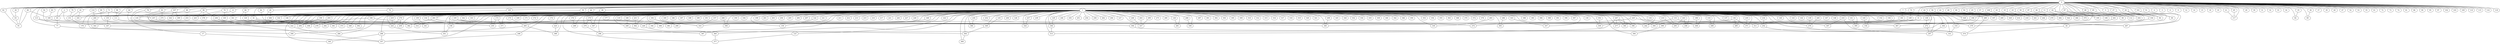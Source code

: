 
graph graphname {
    0 -- 1
0 -- 2
0 -- 3
0 -- 4
0 -- 5
0 -- 6
0 -- 7
0 -- 8
0 -- 9
0 -- 10
0 -- 11
0 -- 12
0 -- 13
0 -- 14
0 -- 15
0 -- 16
0 -- 17
0 -- 18
0 -- 19
0 -- 20
0 -- 21
0 -- 22
0 -- 23
0 -- 24
0 -- 25
0 -- 26
0 -- 27
0 -- 28
0 -- 29
0 -- 30
0 -- 31
0 -- 32
0 -- 33
0 -- 34
0 -- 35
0 -- 36
0 -- 37
0 -- 38
0 -- 39
0 -- 40
0 -- 41
0 -- 42
0 -- 43
0 -- 44
0 -- 45
0 -- 46
0 -- 47
0 -- 48
0 -- 49
0 -- 50
0 -- 51
0 -- 52
0 -- 53
0 -- 54
0 -- 55
0 -- 56
0 -- 57
0 -- 58
0 -- 59
0 -- 60
0 -- 61
0 -- 62
0 -- 63
0 -- 64
0 -- 65
0 -- 66
0 -- 67
0 -- 68
0 -- 69
0 -- 70
0 -- 71
0 -- 72
0 -- 73
0 -- 74
0 -- 75
0 -- 76
0 -- 77
0 -- 78
0 -- 79
0 -- 80
0 -- 81
0 -- 82
0 -- 83
0 -- 84
0 -- 85
0 -- 86
0 -- 87
0 -- 88
0 -- 89
0 -- 90
0 -- 91
0 -- 92
0 -- 93
0 -- 94
0 -- 95
0 -- 96
0 -- 97
0 -- 98
0 -- 99
0 -- 100
0 -- 101
0 -- 102
0 -- 103
0 -- 104
0 -- 105
0 -- 106
0 -- 107
0 -- 108
0 -- 109
0 -- 110
0 -- 111
0 -- 112
0 -- 113
0 -- 114
0 -- 115
0 -- 116
0 -- 117
0 -- 118
1 -- 119
1 -- 120
1 -- 121
1 -- 122
1 -- 123
1 -- 124
1 -- 125
1 -- 126
1 -- 127
1 -- 128
1 -- 129
1 -- 130
1 -- 131
1 -- 132
1 -- 133
1 -- 134
1 -- 135
1 -- 136
1 -- 137
1 -- 138
1 -- 139
1 -- 140
1 -- 141
1 -- 142
1 -- 143
1 -- 144
1 -- 145
1 -- 146
1 -- 147
1 -- 148
1 -- 149
1 -- 150
1 -- 151
1 -- 152
1 -- 153
1 -- 154
1 -- 155
1 -- 156
1 -- 157
1 -- 158
1 -- 159
1 -- 160
1 -- 161
1 -- 162
1 -- 163
1 -- 164
1 -- 165
1 -- 166
1 -- 167
1 -- 168
1 -- 169
1 -- 170
1 -- 171
1 -- 172
1 -- 173
1 -- 174
1 -- 175
1 -- 176
1 -- 177
1 -- 178
1 -- 179
1 -- 180
1 -- 181
1 -- 182
1 -- 183
1 -- 184
1 -- 185
1 -- 186
1 -- 187
1 -- 188
1 -- 189
1 -- 190
1 -- 191
1 -- 192
1 -- 193
1 -- 194
1 -- 195
1 -- 196
1 -- 197
1 -- 198
1 -- 199
1 -- 200
1 -- 201
1 -- 202
1 -- 203
1 -- 204
1 -- 205
1 -- 206
1 -- 207
1 -- 208
1 -- 209
1 -- 210
1 -- 211
1 -- 212
1 -- 213
1 -- 214
1 -- 215
1 -- 216
1 -- 217
1 -- 218
1 -- 219
1 -- 220
1 -- 221
1 -- 222
1 -- 223
1 -- 224
1 -- 225
1 -- 226
1 -- 227
1 -- 228
1 -- 229
1 -- 230
1 -- 231
1 -- 232
1 -- 233
1 -- 234
1 -- 235
1 -- 236
1 -- 237
1 -- 238
1 -- 239
1 -- 240
1 -- 241
1 -- 242
1 -- 243
1 -- 244
1 -- 245
1 -- 246
1 -- 247
1 -- 248
1 -- 249
1 -- 250
1 -- 251
1 -- 252
1 -- 253
1 -- 254
1 -- 255
1 -- 256
1 -- 257
1 -- 258
1 -- 259
1 -- 260
1 -- 261
1 -- 262
1 -- 263
1 -- 264
1 -- 265
1 -- 266
1 -- 267
1 -- 268
1 -- 269
1 -- 270
1 -- 271
1 -- 272
1 -- 273
1 -- 274
1 -- 275
1 -- 276
1 -- 277
1 -- 278
1 -- 279
1 -- 280
1 -- 281
1 -- 282
1 -- 283
1 -- 284
1 -- 285
1 -- 286
1 -- 287
1 -- 288
1 -- 289
1 -- 290
1 -- 291
1 -- 292
1 -- 293
1 -- 294
1 -- 295
1 -- 296
1 -- 297
1 -- 298
1 -- 299
1 -- 300
1 -- 301
1 -- 302
1 -- 303
1 -- 304
1 -- 305
1 -- 306
1 -- 307
1 -- 308
1 -- 309
1 -- 310
1 -- 311
1 -- 312
1 -- 313
1 -- 314
1 -- 315
1 -- 316
1 -- 317
1 -- 318
1 -- 319
1 -- 320
1 -- 321
1 -- 322
1 -- 323
1 -- 324
1 -- 325
1 -- 326
1 -- 327
1 -- 328
1 -- 329
1 -- 330
1 -- 331
1 -- 332
1 -- 333
1 -- 334
1 -- 335
1 -- 336
1 -- 337
1 -- 338
1 -- 339
1 -- 340
1 -- 341
1 -- 342
1 -- 343
1 -- 344
1 -- 345
1 -- 346
1 -- 347
1 -- 348
1 -- 349
1 -- 350
1 -- 351
1 -- 352
1 -- 353
1 -- 354
1 -- 355
1 -- 356
1 -- 357
1 -- 358
1 -- 359
1 -- 360
1 -- 361
1 -- 362
1 -- 363
1 -- 364
1 -- 365
1 -- 366
1 -- 367
1 -- 368
1 -- 369
1 -- 370
1 -- 371
1 -- 372
1 -- 373
1 -- 374
1 -- 375
1 -- 376
1 -- 377
1 -- 378
1 -- 379
1 -- 380
1 -- 381
1 -- 382
1 -- 383
1 -- 384
1 -- 385
1 -- 386
1 -- 387
1 -- 388
1 -- 389
1 -- 390
1 -- 391
1 -- 392
1 -- 393
1 -- 394
1 -- 395
1 -- 396
1 -- 397
1 -- 398
1 -- 399
2 -- 278
2 -- 65
3 -- 94
7 -- 181
8 -- 333
8 -- 295
10 -- 282
11 -- 196
11 -- 106
13 -- 357
13 -- 341
16 -- 183
16 -- 151
17 -- 357
20 -- 80
20 -- 359
21 -- 117
22 -- 289
23 -- 322
24 -- 385
25 -- 218
26 -- 277
27 -- 94
28 -- 197
35 -- 82
36 -- 69
38 -- 63
41 -- 385
41 -- 382
42 -- 58
42 -- 195
43 -- 279
44 -- 374
45 -- 117
46 -- 291
48 -- 94
48 -- 202
49 -- 220
49 -- 266
50 -- 366
51 -- 267
54 -- 167
56 -- 296
56 -- 328
57 -- 241
59 -- 132
60 -- 200
62 -- 91
63 -- 91
64 -- 382
65 -- 77
66 -- 362
66 -- 120
67 -- 261
67 -- 112
68 -- 253
68 -- 224
70 -- 165
70 -- 225
71 -- 257
71 -- 155
71 -- 178
75 -- 149
76 -- 142
77 -- 308
78 -- 255
79 -- 151
83 -- 160
84 -- 220
85 -- 104
87 -- 375
88 -- 349
89 -- 91
89 -- 160
92 -- 214
92 -- 329
93 -- 275
93 -- 135
96 -- 358
96 -- 225
96 -- 378
96 -- 238
98 -- 111
99 -- 358
100 -- 146
101 -- 267
104 -- 379
105 -- 333
105 -- 242
107 -- 399
107 -- 364
107 -- 344
108 -- 244
111 -- 278
113 -- 294
113 -- 343
114 -- 260
120 -- 392
122 -- 150
123 -- 377
125 -- 349
128 -- 281
129 -- 184
131 -- 338
131 -- 242
132 -- 182
133 -- 298
135 -- 294
136 -- 382
136 -- 285
136 -- 371
138 -- 272
139 -- 276
141 -- 395
145 -- 154
149 -- 390
151 -- 178
153 -- 331
155 -- 167
157 -- 333
158 -- 351
159 -- 161
160 -- 222
164 -- 297
166 -- 278
166 -- 314
168 -- 220
170 -- 259
170 -- 224
173 -- 271
173 -- 255
175 -- 265
176 -- 269
179 -- 347
179 -- 270
180 -- 249
181 -- 300
184 -- 313
190 -- 294
192 -- 290
196 -- 311
198 -- 338
208 -- 356
209 -- 385
210 -- 295
219 -- 224
220 -- 360
222 -- 284
223 -- 389
224 -- 351
229 -- 274
229 -- 267
230 -- 384
231 -- 362
233 -- 297
233 -- 307
234 -- 252
235 -- 371
237 -- 324
238 -- 373
238 -- 361
238 -- 292
240 -- 327
243 -- 258
243 -- 295
245 -- 276
247 -- 313
247 -- 277
247 -- 365
247 -- 398
248 -- 357
249 -- 387
252 -- 374
257 -- 304
260 -- 343
261 -- 367
263 -- 327
265 -- 389
265 -- 288
268 -- 336
270 -- 296
272 -- 297
283 -- 330
286 -- 393
288 -- 357
288 -- 345
289 -- 374
291 -- 306
291 -- 294
291 -- 381
293 -- 358
299 -- 327
304 -- 331
323 -- 337
341 -- 348
349 -- 364
352 -- 359
360 -- 377
364 -- 369
390 -- 394

}
